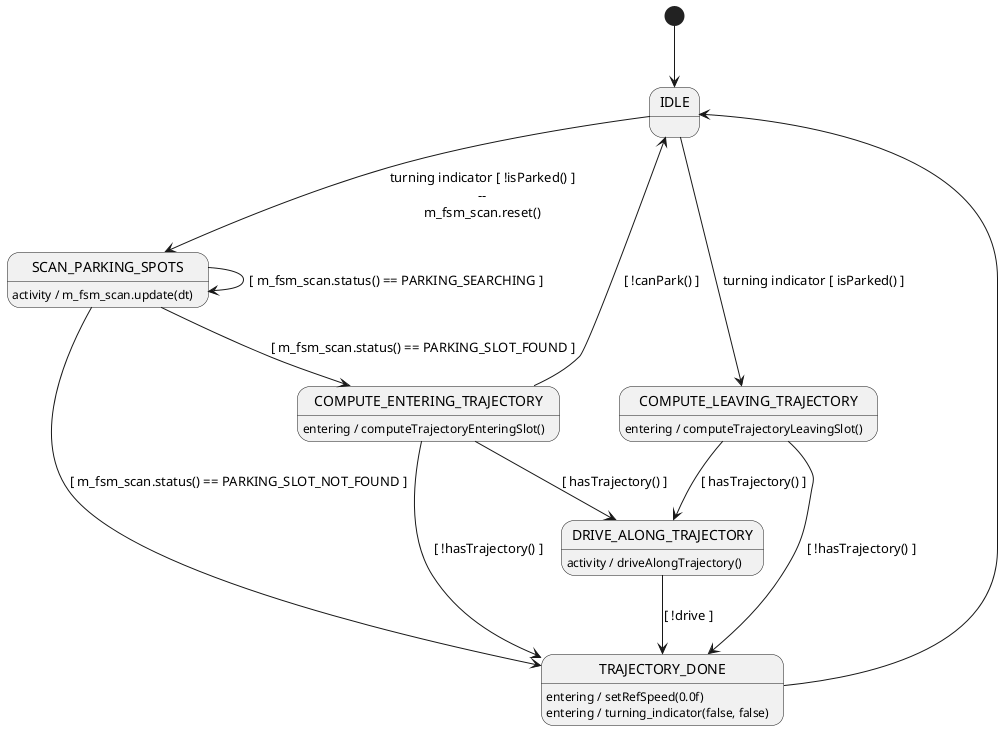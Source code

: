 @startuml
' skin rose
' hide empty description

'header #include <qq>
'footer ffffffff
'init init
'code private:
'code int foo();
'test tttttttt
'test aaaa

[*] --> IDLE

IDLE --> SCAN_PARKING_SPOTS : turning indicator [ !isParked() ]\n--\nm_fsm_scan.reset()
IDLE --> COMPUTE_LEAVING_TRAJECTORY : turning indicator [ isParked() ]

SCAN_PARKING_SPOTS --> COMPUTE_ENTERING_TRAJECTORY : [ m_fsm_scan.status() == PARKING_SLOT_FOUND ]
SCAN_PARKING_SPOTS --> TRAJECTORY_DONE : [ m_fsm_scan.status() == PARKING_SLOT_NOT_FOUND ]
SCAN_PARKING_SPOTS --> SCAN_PARKING_SPOTS : [ m_fsm_scan.status() == PARKING_SEARCHING ]
SCAN_PARKING_SPOTS : activity / m_fsm_scan.update(dt)

COMPUTE_ENTERING_TRAJECTORY --> DRIVE_ALONG_TRAJECTORY: [ hasTrajectory() ]
COMPUTE_ENTERING_TRAJECTORY --> IDLE: [ !canPark() ]
COMPUTE_ENTERING_TRAJECTORY : entering / computeTrajectoryEnteringSlot()

COMPUTE_LEAVING_TRAJECTORY --> TRAJECTORY_DONE : [ !hasTrajectory() ]
COMPUTE_LEAVING_TRAJECTORY : entering / computeTrajectoryLeavingSlot()

DRIVE_ALONG_TRAJECTORY --> TRAJECTORY_DONE : [ !drive ]
DRIVE_ALONG_TRAJECTORY : activity / driveAlongTrajectory()

TRAJECTORY_DONE --> IDLE
TRAJECTORY_DONE : entering / setRefSpeed(0.0f)
TRAJECTORY_DONE : entering / turning_indicator(false, false)

COMPUTE_ENTERING_TRAJECTORY --> TRAJECTORY_DONE : [ !hasTrajectory() ]

COMPUTE_LEAVING_TRAJECTORY --> DRIVE_ALONG_TRAJECTORY: [ hasTrajectory() ]

@enduml
